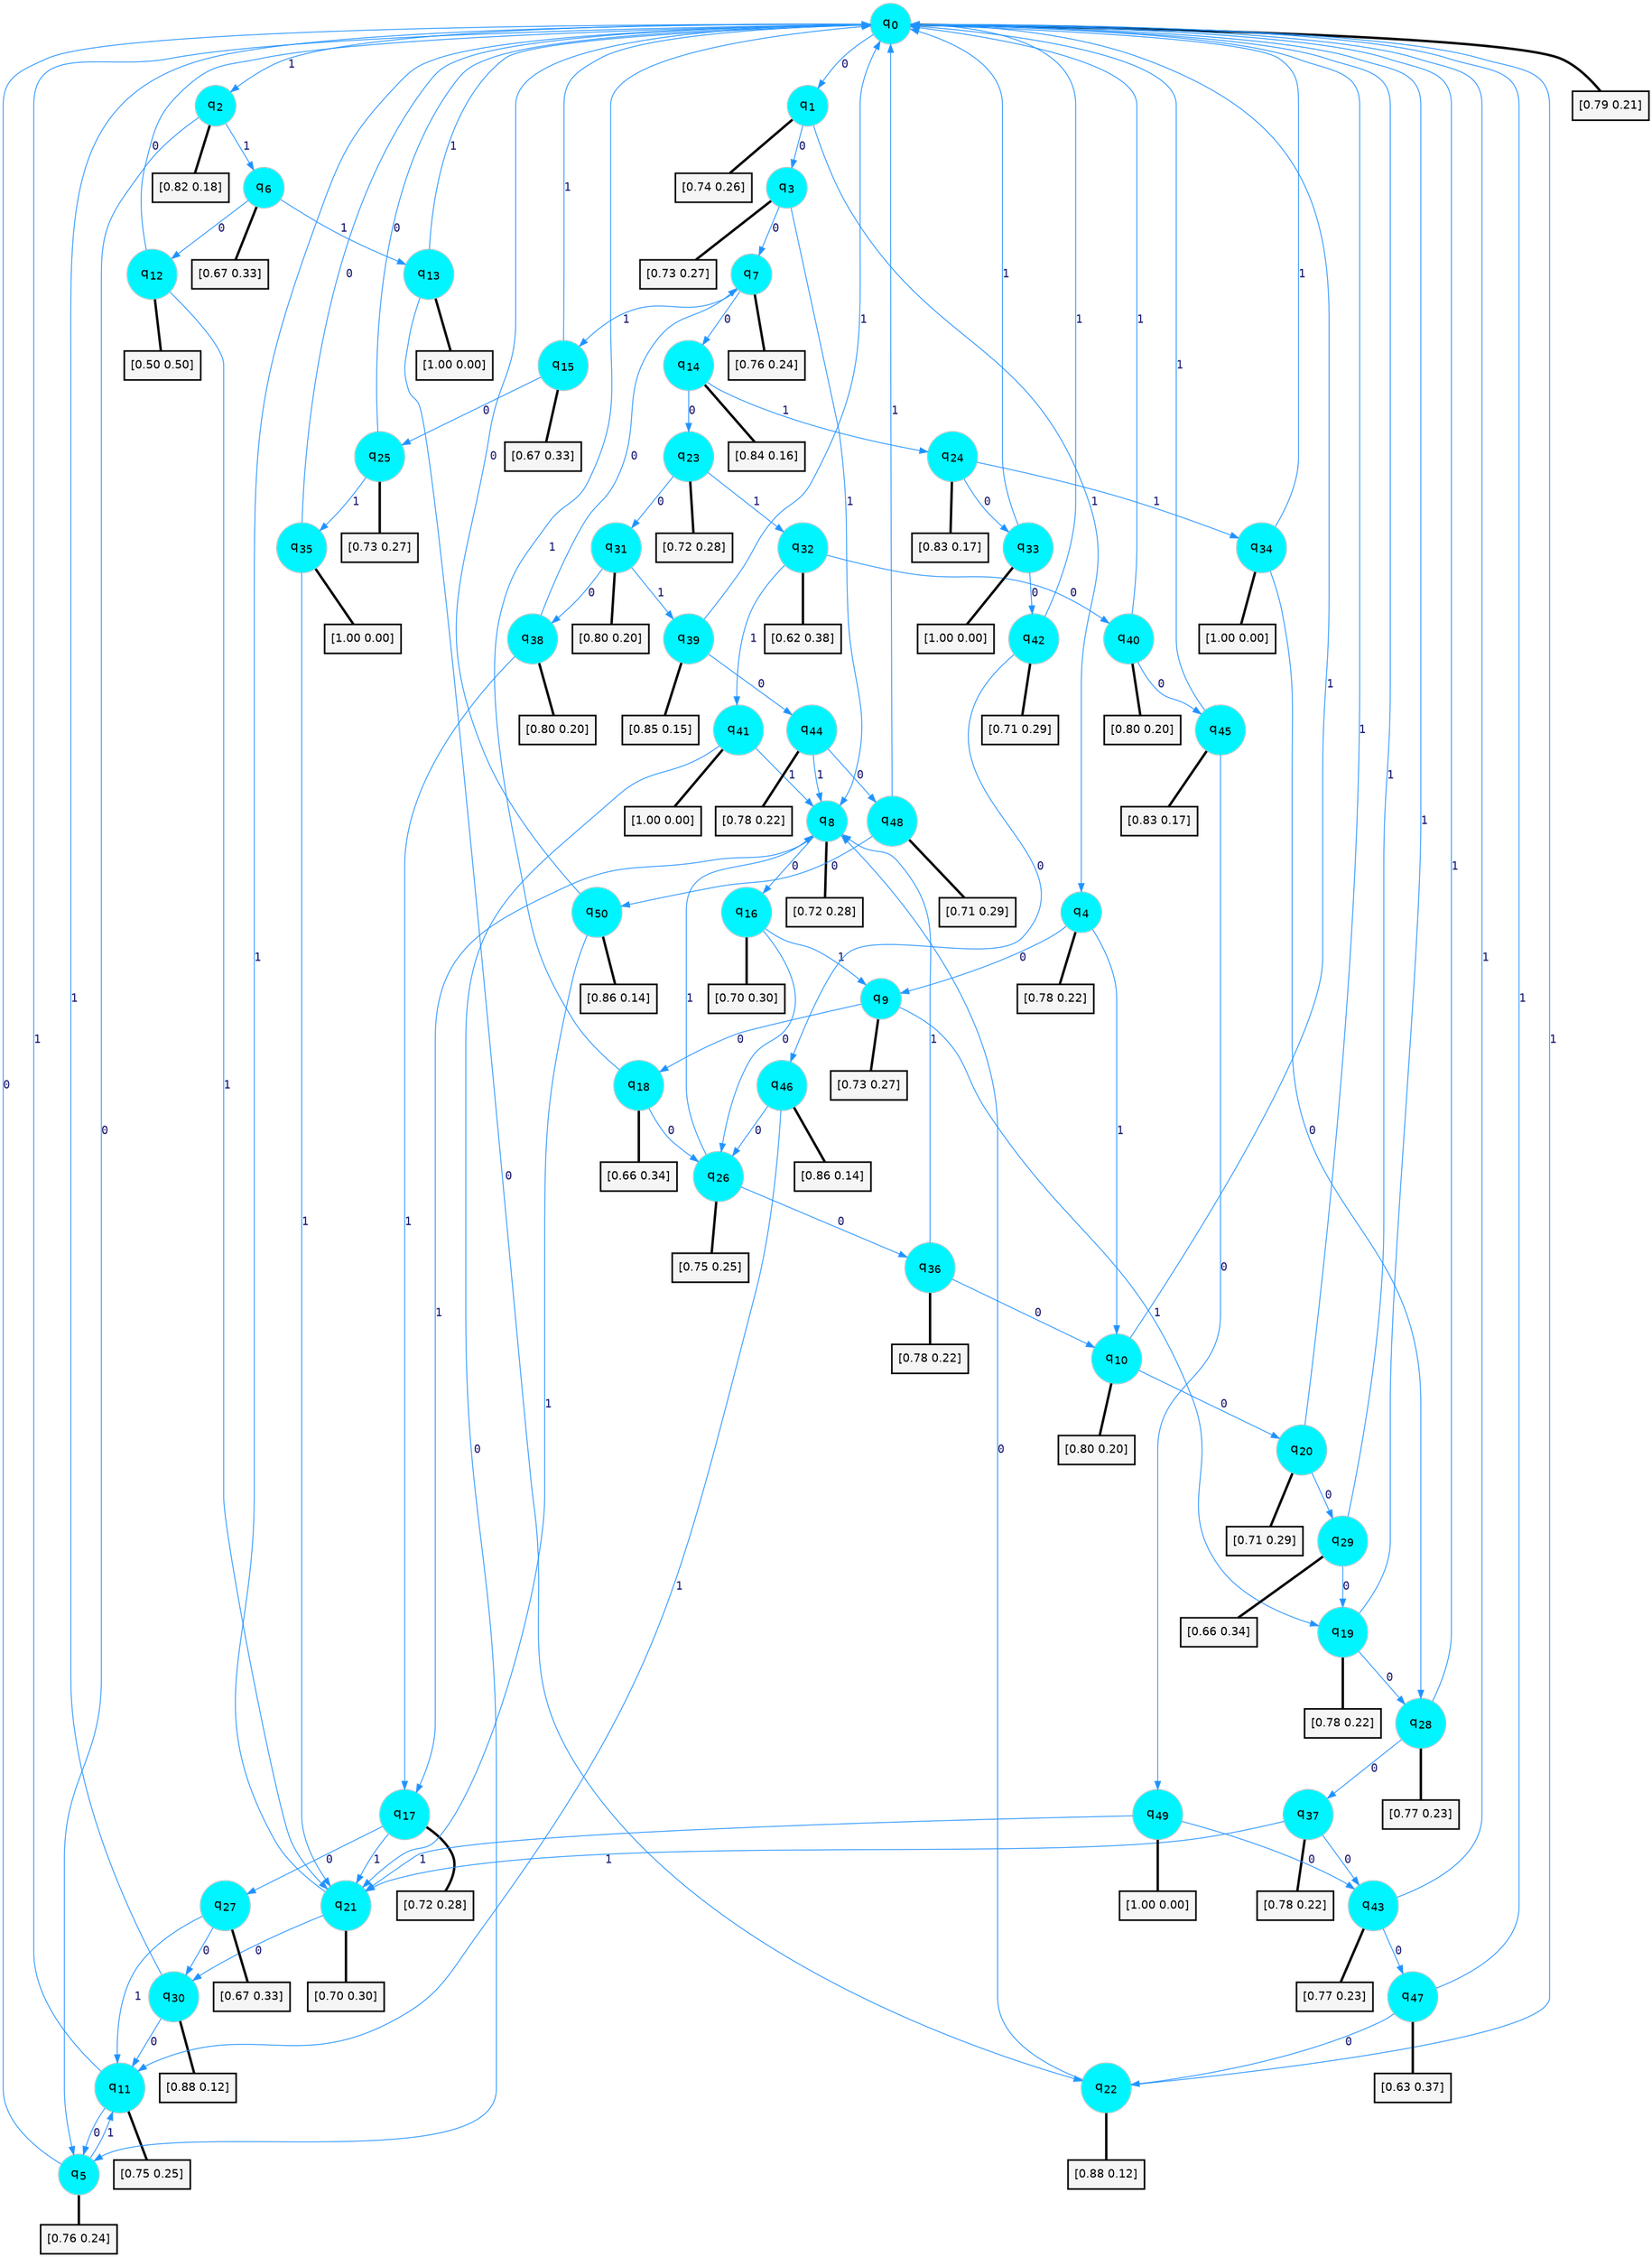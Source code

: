 digraph G {
graph [
bgcolor=transparent, dpi=300, rankdir=TD, size="40,25"];
node [
color=gray, fillcolor=turquoise1, fontcolor=black, fontname=Helvetica, fontsize=16, fontweight=bold, shape=circle, style=filled];
edge [
arrowsize=1, color=dodgerblue1, fontcolor=midnightblue, fontname=courier, fontweight=bold, penwidth=1, style=solid, weight=20];
0[label=<q<SUB>0</SUB>>];
1[label=<q<SUB>1</SUB>>];
2[label=<q<SUB>2</SUB>>];
3[label=<q<SUB>3</SUB>>];
4[label=<q<SUB>4</SUB>>];
5[label=<q<SUB>5</SUB>>];
6[label=<q<SUB>6</SUB>>];
7[label=<q<SUB>7</SUB>>];
8[label=<q<SUB>8</SUB>>];
9[label=<q<SUB>9</SUB>>];
10[label=<q<SUB>10</SUB>>];
11[label=<q<SUB>11</SUB>>];
12[label=<q<SUB>12</SUB>>];
13[label=<q<SUB>13</SUB>>];
14[label=<q<SUB>14</SUB>>];
15[label=<q<SUB>15</SUB>>];
16[label=<q<SUB>16</SUB>>];
17[label=<q<SUB>17</SUB>>];
18[label=<q<SUB>18</SUB>>];
19[label=<q<SUB>19</SUB>>];
20[label=<q<SUB>20</SUB>>];
21[label=<q<SUB>21</SUB>>];
22[label=<q<SUB>22</SUB>>];
23[label=<q<SUB>23</SUB>>];
24[label=<q<SUB>24</SUB>>];
25[label=<q<SUB>25</SUB>>];
26[label=<q<SUB>26</SUB>>];
27[label=<q<SUB>27</SUB>>];
28[label=<q<SUB>28</SUB>>];
29[label=<q<SUB>29</SUB>>];
30[label=<q<SUB>30</SUB>>];
31[label=<q<SUB>31</SUB>>];
32[label=<q<SUB>32</SUB>>];
33[label=<q<SUB>33</SUB>>];
34[label=<q<SUB>34</SUB>>];
35[label=<q<SUB>35</SUB>>];
36[label=<q<SUB>36</SUB>>];
37[label=<q<SUB>37</SUB>>];
38[label=<q<SUB>38</SUB>>];
39[label=<q<SUB>39</SUB>>];
40[label=<q<SUB>40</SUB>>];
41[label=<q<SUB>41</SUB>>];
42[label=<q<SUB>42</SUB>>];
43[label=<q<SUB>43</SUB>>];
44[label=<q<SUB>44</SUB>>];
45[label=<q<SUB>45</SUB>>];
46[label=<q<SUB>46</SUB>>];
47[label=<q<SUB>47</SUB>>];
48[label=<q<SUB>48</SUB>>];
49[label=<q<SUB>49</SUB>>];
50[label=<q<SUB>50</SUB>>];
51[label="[0.79 0.21]", shape=box,fontcolor=black, fontname=Helvetica, fontsize=14, penwidth=2, fillcolor=whitesmoke,color=black];
52[label="[0.74 0.26]", shape=box,fontcolor=black, fontname=Helvetica, fontsize=14, penwidth=2, fillcolor=whitesmoke,color=black];
53[label="[0.82 0.18]", shape=box,fontcolor=black, fontname=Helvetica, fontsize=14, penwidth=2, fillcolor=whitesmoke,color=black];
54[label="[0.73 0.27]", shape=box,fontcolor=black, fontname=Helvetica, fontsize=14, penwidth=2, fillcolor=whitesmoke,color=black];
55[label="[0.78 0.22]", shape=box,fontcolor=black, fontname=Helvetica, fontsize=14, penwidth=2, fillcolor=whitesmoke,color=black];
56[label="[0.76 0.24]", shape=box,fontcolor=black, fontname=Helvetica, fontsize=14, penwidth=2, fillcolor=whitesmoke,color=black];
57[label="[0.67 0.33]", shape=box,fontcolor=black, fontname=Helvetica, fontsize=14, penwidth=2, fillcolor=whitesmoke,color=black];
58[label="[0.76 0.24]", shape=box,fontcolor=black, fontname=Helvetica, fontsize=14, penwidth=2, fillcolor=whitesmoke,color=black];
59[label="[0.72 0.28]", shape=box,fontcolor=black, fontname=Helvetica, fontsize=14, penwidth=2, fillcolor=whitesmoke,color=black];
60[label="[0.73 0.27]", shape=box,fontcolor=black, fontname=Helvetica, fontsize=14, penwidth=2, fillcolor=whitesmoke,color=black];
61[label="[0.80 0.20]", shape=box,fontcolor=black, fontname=Helvetica, fontsize=14, penwidth=2, fillcolor=whitesmoke,color=black];
62[label="[0.75 0.25]", shape=box,fontcolor=black, fontname=Helvetica, fontsize=14, penwidth=2, fillcolor=whitesmoke,color=black];
63[label="[0.50 0.50]", shape=box,fontcolor=black, fontname=Helvetica, fontsize=14, penwidth=2, fillcolor=whitesmoke,color=black];
64[label="[1.00 0.00]", shape=box,fontcolor=black, fontname=Helvetica, fontsize=14, penwidth=2, fillcolor=whitesmoke,color=black];
65[label="[0.84 0.16]", shape=box,fontcolor=black, fontname=Helvetica, fontsize=14, penwidth=2, fillcolor=whitesmoke,color=black];
66[label="[0.67 0.33]", shape=box,fontcolor=black, fontname=Helvetica, fontsize=14, penwidth=2, fillcolor=whitesmoke,color=black];
67[label="[0.70 0.30]", shape=box,fontcolor=black, fontname=Helvetica, fontsize=14, penwidth=2, fillcolor=whitesmoke,color=black];
68[label="[0.72 0.28]", shape=box,fontcolor=black, fontname=Helvetica, fontsize=14, penwidth=2, fillcolor=whitesmoke,color=black];
69[label="[0.66 0.34]", shape=box,fontcolor=black, fontname=Helvetica, fontsize=14, penwidth=2, fillcolor=whitesmoke,color=black];
70[label="[0.78 0.22]", shape=box,fontcolor=black, fontname=Helvetica, fontsize=14, penwidth=2, fillcolor=whitesmoke,color=black];
71[label="[0.71 0.29]", shape=box,fontcolor=black, fontname=Helvetica, fontsize=14, penwidth=2, fillcolor=whitesmoke,color=black];
72[label="[0.70 0.30]", shape=box,fontcolor=black, fontname=Helvetica, fontsize=14, penwidth=2, fillcolor=whitesmoke,color=black];
73[label="[0.88 0.12]", shape=box,fontcolor=black, fontname=Helvetica, fontsize=14, penwidth=2, fillcolor=whitesmoke,color=black];
74[label="[0.72 0.28]", shape=box,fontcolor=black, fontname=Helvetica, fontsize=14, penwidth=2, fillcolor=whitesmoke,color=black];
75[label="[0.83 0.17]", shape=box,fontcolor=black, fontname=Helvetica, fontsize=14, penwidth=2, fillcolor=whitesmoke,color=black];
76[label="[0.73 0.27]", shape=box,fontcolor=black, fontname=Helvetica, fontsize=14, penwidth=2, fillcolor=whitesmoke,color=black];
77[label="[0.75 0.25]", shape=box,fontcolor=black, fontname=Helvetica, fontsize=14, penwidth=2, fillcolor=whitesmoke,color=black];
78[label="[0.67 0.33]", shape=box,fontcolor=black, fontname=Helvetica, fontsize=14, penwidth=2, fillcolor=whitesmoke,color=black];
79[label="[0.77 0.23]", shape=box,fontcolor=black, fontname=Helvetica, fontsize=14, penwidth=2, fillcolor=whitesmoke,color=black];
80[label="[0.66 0.34]", shape=box,fontcolor=black, fontname=Helvetica, fontsize=14, penwidth=2, fillcolor=whitesmoke,color=black];
81[label="[0.88 0.12]", shape=box,fontcolor=black, fontname=Helvetica, fontsize=14, penwidth=2, fillcolor=whitesmoke,color=black];
82[label="[0.80 0.20]", shape=box,fontcolor=black, fontname=Helvetica, fontsize=14, penwidth=2, fillcolor=whitesmoke,color=black];
83[label="[0.62 0.38]", shape=box,fontcolor=black, fontname=Helvetica, fontsize=14, penwidth=2, fillcolor=whitesmoke,color=black];
84[label="[1.00 0.00]", shape=box,fontcolor=black, fontname=Helvetica, fontsize=14, penwidth=2, fillcolor=whitesmoke,color=black];
85[label="[1.00 0.00]", shape=box,fontcolor=black, fontname=Helvetica, fontsize=14, penwidth=2, fillcolor=whitesmoke,color=black];
86[label="[1.00 0.00]", shape=box,fontcolor=black, fontname=Helvetica, fontsize=14, penwidth=2, fillcolor=whitesmoke,color=black];
87[label="[0.78 0.22]", shape=box,fontcolor=black, fontname=Helvetica, fontsize=14, penwidth=2, fillcolor=whitesmoke,color=black];
88[label="[0.78 0.22]", shape=box,fontcolor=black, fontname=Helvetica, fontsize=14, penwidth=2, fillcolor=whitesmoke,color=black];
89[label="[0.80 0.20]", shape=box,fontcolor=black, fontname=Helvetica, fontsize=14, penwidth=2, fillcolor=whitesmoke,color=black];
90[label="[0.85 0.15]", shape=box,fontcolor=black, fontname=Helvetica, fontsize=14, penwidth=2, fillcolor=whitesmoke,color=black];
91[label="[0.80 0.20]", shape=box,fontcolor=black, fontname=Helvetica, fontsize=14, penwidth=2, fillcolor=whitesmoke,color=black];
92[label="[1.00 0.00]", shape=box,fontcolor=black, fontname=Helvetica, fontsize=14, penwidth=2, fillcolor=whitesmoke,color=black];
93[label="[0.71 0.29]", shape=box,fontcolor=black, fontname=Helvetica, fontsize=14, penwidth=2, fillcolor=whitesmoke,color=black];
94[label="[0.77 0.23]", shape=box,fontcolor=black, fontname=Helvetica, fontsize=14, penwidth=2, fillcolor=whitesmoke,color=black];
95[label="[0.78 0.22]", shape=box,fontcolor=black, fontname=Helvetica, fontsize=14, penwidth=2, fillcolor=whitesmoke,color=black];
96[label="[0.83 0.17]", shape=box,fontcolor=black, fontname=Helvetica, fontsize=14, penwidth=2, fillcolor=whitesmoke,color=black];
97[label="[0.86 0.14]", shape=box,fontcolor=black, fontname=Helvetica, fontsize=14, penwidth=2, fillcolor=whitesmoke,color=black];
98[label="[0.63 0.37]", shape=box,fontcolor=black, fontname=Helvetica, fontsize=14, penwidth=2, fillcolor=whitesmoke,color=black];
99[label="[0.71 0.29]", shape=box,fontcolor=black, fontname=Helvetica, fontsize=14, penwidth=2, fillcolor=whitesmoke,color=black];
100[label="[1.00 0.00]", shape=box,fontcolor=black, fontname=Helvetica, fontsize=14, penwidth=2, fillcolor=whitesmoke,color=black];
101[label="[0.86 0.14]", shape=box,fontcolor=black, fontname=Helvetica, fontsize=14, penwidth=2, fillcolor=whitesmoke,color=black];
0->1 [label=0];
0->2 [label=1];
0->51 [arrowhead=none, penwidth=3,color=black];
1->3 [label=0];
1->4 [label=1];
1->52 [arrowhead=none, penwidth=3,color=black];
2->5 [label=0];
2->6 [label=1];
2->53 [arrowhead=none, penwidth=3,color=black];
3->7 [label=0];
3->8 [label=1];
3->54 [arrowhead=none, penwidth=3,color=black];
4->9 [label=0];
4->10 [label=1];
4->55 [arrowhead=none, penwidth=3,color=black];
5->0 [label=0];
5->11 [label=1];
5->56 [arrowhead=none, penwidth=3,color=black];
6->12 [label=0];
6->13 [label=1];
6->57 [arrowhead=none, penwidth=3,color=black];
7->14 [label=0];
7->15 [label=1];
7->58 [arrowhead=none, penwidth=3,color=black];
8->16 [label=0];
8->17 [label=1];
8->59 [arrowhead=none, penwidth=3,color=black];
9->18 [label=0];
9->19 [label=1];
9->60 [arrowhead=none, penwidth=3,color=black];
10->20 [label=0];
10->0 [label=1];
10->61 [arrowhead=none, penwidth=3,color=black];
11->5 [label=0];
11->0 [label=1];
11->62 [arrowhead=none, penwidth=3,color=black];
12->0 [label=0];
12->21 [label=1];
12->63 [arrowhead=none, penwidth=3,color=black];
13->22 [label=0];
13->0 [label=1];
13->64 [arrowhead=none, penwidth=3,color=black];
14->23 [label=0];
14->24 [label=1];
14->65 [arrowhead=none, penwidth=3,color=black];
15->25 [label=0];
15->0 [label=1];
15->66 [arrowhead=none, penwidth=3,color=black];
16->26 [label=0];
16->9 [label=1];
16->67 [arrowhead=none, penwidth=3,color=black];
17->27 [label=0];
17->21 [label=1];
17->68 [arrowhead=none, penwidth=3,color=black];
18->26 [label=0];
18->0 [label=1];
18->69 [arrowhead=none, penwidth=3,color=black];
19->28 [label=0];
19->0 [label=1];
19->70 [arrowhead=none, penwidth=3,color=black];
20->29 [label=0];
20->0 [label=1];
20->71 [arrowhead=none, penwidth=3,color=black];
21->30 [label=0];
21->0 [label=1];
21->72 [arrowhead=none, penwidth=3,color=black];
22->8 [label=0];
22->0 [label=1];
22->73 [arrowhead=none, penwidth=3,color=black];
23->31 [label=0];
23->32 [label=1];
23->74 [arrowhead=none, penwidth=3,color=black];
24->33 [label=0];
24->34 [label=1];
24->75 [arrowhead=none, penwidth=3,color=black];
25->0 [label=0];
25->35 [label=1];
25->76 [arrowhead=none, penwidth=3,color=black];
26->36 [label=0];
26->8 [label=1];
26->77 [arrowhead=none, penwidth=3,color=black];
27->30 [label=0];
27->11 [label=1];
27->78 [arrowhead=none, penwidth=3,color=black];
28->37 [label=0];
28->0 [label=1];
28->79 [arrowhead=none, penwidth=3,color=black];
29->19 [label=0];
29->0 [label=1];
29->80 [arrowhead=none, penwidth=3,color=black];
30->11 [label=0];
30->0 [label=1];
30->81 [arrowhead=none, penwidth=3,color=black];
31->38 [label=0];
31->39 [label=1];
31->82 [arrowhead=none, penwidth=3,color=black];
32->40 [label=0];
32->41 [label=1];
32->83 [arrowhead=none, penwidth=3,color=black];
33->42 [label=0];
33->0 [label=1];
33->84 [arrowhead=none, penwidth=3,color=black];
34->28 [label=0];
34->0 [label=1];
34->85 [arrowhead=none, penwidth=3,color=black];
35->0 [label=0];
35->21 [label=1];
35->86 [arrowhead=none, penwidth=3,color=black];
36->10 [label=0];
36->8 [label=1];
36->87 [arrowhead=none, penwidth=3,color=black];
37->43 [label=0];
37->21 [label=1];
37->88 [arrowhead=none, penwidth=3,color=black];
38->7 [label=0];
38->17 [label=1];
38->89 [arrowhead=none, penwidth=3,color=black];
39->44 [label=0];
39->0 [label=1];
39->90 [arrowhead=none, penwidth=3,color=black];
40->45 [label=0];
40->0 [label=1];
40->91 [arrowhead=none, penwidth=3,color=black];
41->5 [label=0];
41->8 [label=1];
41->92 [arrowhead=none, penwidth=3,color=black];
42->46 [label=0];
42->0 [label=1];
42->93 [arrowhead=none, penwidth=3,color=black];
43->47 [label=0];
43->0 [label=1];
43->94 [arrowhead=none, penwidth=3,color=black];
44->48 [label=0];
44->8 [label=1];
44->95 [arrowhead=none, penwidth=3,color=black];
45->49 [label=0];
45->0 [label=1];
45->96 [arrowhead=none, penwidth=3,color=black];
46->26 [label=0];
46->11 [label=1];
46->97 [arrowhead=none, penwidth=3,color=black];
47->22 [label=0];
47->0 [label=1];
47->98 [arrowhead=none, penwidth=3,color=black];
48->50 [label=0];
48->0 [label=1];
48->99 [arrowhead=none, penwidth=3,color=black];
49->43 [label=0];
49->21 [label=1];
49->100 [arrowhead=none, penwidth=3,color=black];
50->0 [label=0];
50->21 [label=1];
50->101 [arrowhead=none, penwidth=3,color=black];
}
